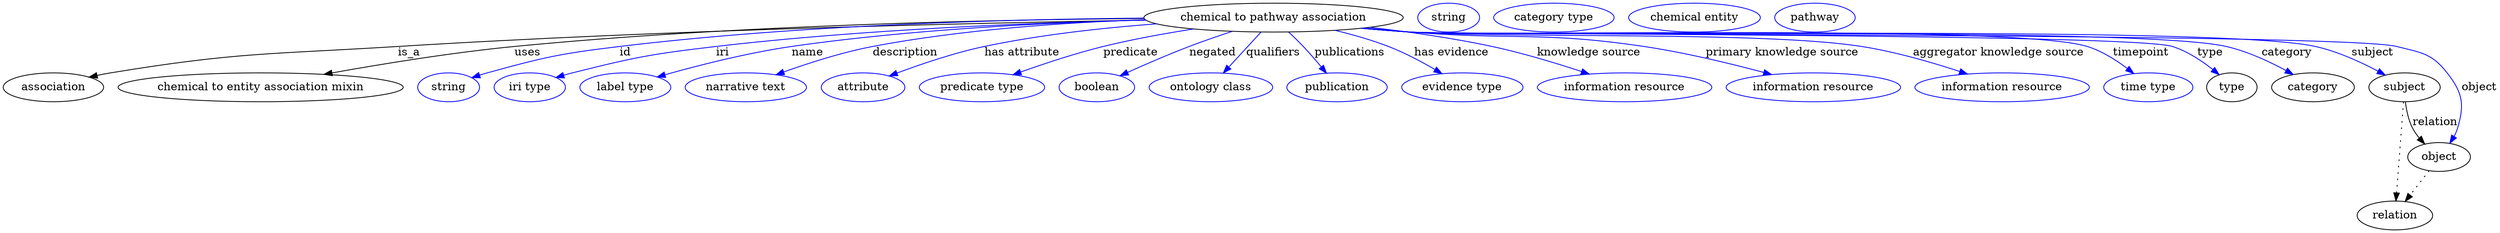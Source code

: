 digraph {
	graph [bb="0,0,3102.4,283"];
	node [label="\N"];
	"chemical to pathway association"	[height=0.5,
		label="chemical to pathway association",
		pos="1579.4,265",
		width=4.4774];
	association	[height=0.5,
		pos="62.394,178",
		width=1.7332];
	"chemical to pathway association" -> association	[label=is_a,
		lp="505.39,221.5",
		pos="e,107.14,190.59 1420.2,261.87 1208.1,258.35 821.25,249.53 491.39,229 332.36,219.1 291.65,221.7 134.39,196 128.71,195.07 122.81,193.95 \
116.94,192.72"];
	"chemical to entity association mixin"	[height=0.5,
		pos="320.39,178",
		width=4.9287];
	"chemical to pathway association" -> "chemical to entity association mixin"	[label=uses,
		lp="652.89,221.5",
		pos="e,399.28,194.17 1418.4,263.88 1230.4,262.39 910.13,255.64 636.39,229 559.26,221.49 472.33,207.32 409.2,195.97"];
	id	[color=blue,
		height=0.5,
		label=string,
		pos="554.39,178",
		width=1.0652];
	"chemical to pathway association" -> id	[color=blue,
		label=id,
		lp="774.39,221.5",
		pos="e,583.37,190.01 1418.2,264.36 1253.9,263.01 992.05,256.14 767.39,229 693.15,220.03 674.49,215.87 602.39,196 599.28,195.14 596.08,\
194.18 592.88,193.17",
		style=solid];
	iri	[color=blue,
		height=0.5,
		label="iri type",
		pos="655.39,178",
		width=1.2277];
	"chemical to pathway association" -> iri	[color=blue,
		label=iri,
		lp="894.39,221.5",
		pos="e,688,190.18 1420.3,261.96 1279.5,258.73 1068.7,250.41 886.39,229 806.48,219.62 786.41,215.66 708.39,196 704.96,195.14 701.43,194.17 \
697.89,193.15",
		style=solid];
	name	[color=blue,
		height=0.5,
		label="label type",
		pos="774.39,178",
		width=1.5707];
	"chemical to pathway association" -> name	[color=blue,
		label=name,
		lp="1000.4,221.5",
		pos="e,813.84,190.9 1420,262.18 1298.9,258.99 1128.4,250.61 980.39,229 926.06,221.07 865.09,205.4 823.67,193.71",
		style=solid];
	description	[color=blue,
		height=0.5,
		label="narrative text",
		pos="924.39,178",
		width=2.0943];
	"chemical to pathway association" -> description	[color=blue,
		label=description,
		lp="1121.9,221.5",
		pos="e,961.81,193.7 1419.7,262.42 1321.4,259.07 1193.2,250.42 1081.4,229 1043.6,221.77 1002.2,208.34 971.42,197.22",
		style=solid];
	"has attribute"	[color=blue,
		height=0.5,
		label=attribute,
		pos="1069.4,178",
		width=1.4443];
	"chemical to pathway association" -> "has attribute"	[color=blue,
		label="has attribute",
		lp="1267.4,221.5",
		pos="e,1102.1,192.18 1433.7,257.18 1368,252.22 1289.8,243.68 1220.4,229 1182.9,221.07 1141.7,207.04 1111.8,195.85",
		style=solid];
	predicate	[color=blue,
		height=0.5,
		label="predicate type",
		pos="1217.4,178",
		width=2.1665];
	"chemical to pathway association" -> predicate	[color=blue,
		label=predicate,
		lp="1402.4,221.5",
		pos="e,1256.3,193.75 1480.3,250.81 1444.7,245.23 1404.5,237.92 1368.4,229 1333.6,220.41 1295.3,207.67 1265.9,197.2",
		style=solid];
	negated	[color=blue,
		height=0.5,
		label=boolean,
		pos="1360.4,178",
		width=1.2999];
	"chemical to pathway association" -> negated	[color=blue,
		label=negated,
		lp="1503.4,221.5",
		pos="e,1389.1,192.48 1528.1,247.93 1510.9,242.28 1491.7,235.66 1474.4,229 1448.7,219.12 1420.4,206.72 1398.5,196.74",
		style=solid];
	qualifiers	[color=blue,
		height=0.5,
		label="ontology class",
		pos="1501.4,178",
		width=2.1304];
	"chemical to pathway association" -> qualifiers	[color=blue,
		label=qualifiers,
		lp="1578.9,221.5",
		pos="e,1516.9,195.89 1563.6,246.8 1552.2,234.39 1536.7,217.46 1524,203.62",
		style=solid];
	publications	[color=blue,
		height=0.5,
		label=publication,
		pos="1658.4,178",
		width=1.7332];
	"chemical to pathway association" -> publications	[color=blue,
		label=publications,
		lp="1674.4,221.5",
		pos="e,1645.2,195.62 1598.2,246.96 1604.2,241.37 1610.7,235.05 1616.4,229 1624,220.96 1631.9,211.79 1638.8,203.52",
		style=solid];
	"has evidence"	[color=blue,
		height=0.5,
		label="evidence type",
		pos="1814.4,178",
		width=2.0943];
	"chemical to pathway association" -> "has evidence"	[color=blue,
		label="has evidence",
		lp="1800.9,221.5",
		pos="e,1789.1,195.08 1655.8,249.13 1677.7,243.86 1701.3,237.16 1722.4,229 1742.3,221.31 1763.3,210.17 1780.1,200.36",
		style=solid];
	"knowledge source"	[color=blue,
		height=0.5,
		label="information resource",
		pos="2016.4,178",
		width=3.015];
	"chemical to pathway association" -> "knowledge source"	[color=blue,
		label="knowledge source",
		lp="1971.9,221.5",
		pos="e,1972.4,194.5 1699.3,252.92 1746.9,247.39 1802,239.58 1851.4,229 1889.2,220.9 1930.8,208.25 1962.8,197.7",
		style=solid];
	"primary knowledge source"	[color=blue,
		height=0.5,
		label="information resource",
		pos="2251.4,178",
		width=3.015];
	"chemical to pathway association" -> "primary knowledge source"	[color=blue,
		label="primary knowledge source",
		lp="2212.4,221.5",
		pos="e,2199.4,193.94 1692.5,252.16 1711.8,250.31 1731.7,248.51 1750.4,247 1879.1,236.61 1912.7,247.96 2040.4,229 2091.2,221.45 2147.9,\
207.73 2189.7,196.57",
		style=solid];
	"aggregator knowledge source"	[color=blue,
		height=0.5,
		label="information resource",
		pos="2486.4,178",
		width=3.015];
	"chemical to pathway association" -> "aggregator knowledge source"	[color=blue,
		label="aggregator knowledge source",
		lp="2481.9,221.5",
		pos="e,2443.2,194.57 1690.1,251.9 1710.2,250.02 1730.9,248.28 1750.4,247 1874.9,238.83 2188.2,248.28 2311.4,229 2353.2,222.47 2399.1,\
209.1 2433.4,197.84",
		style=solid];
	timepoint	[color=blue,
		height=0.5,
		label="time type",
		pos="2668.4,178",
		width=1.5346];
	"chemical to pathway association" -> timepoint	[color=blue,
		label=timepoint,
		lp="2659.4,221.5",
		pos="e,2650.3,195.21 1689.2,251.81 1709.5,249.92 1730.6,248.19 1750.4,247 1843.8,241.37 2503,256.8 2592.4,229 2610.5,223.37 2628.3,212.02 \
2642.2,201.55",
		style=solid];
	type	[height=0.5,
		pos="2772.4,178",
		width=0.86659];
	"chemical to pathway association" -> type	[color=blue,
		label=type,
		lp="2745.4,221.5",
		pos="e,2756.5,193.77 1689.2,251.77 1709.5,249.88 1730.6,248.17 1750.4,247 1803,243.89 2648.2,244.9 2698.4,229 2716.9,223.15 2735,211.08 \
2748.6,200.27",
		style=solid];
	category	[height=0.5,
		pos="2873.4,178",
		width=1.4263];
	"chemical to pathway association" -> category	[color=blue,
		label=category,
		lp="2840.9,221.5",
		pos="e,2848.7,194.05 1689.2,251.75 1709.5,249.86 1730.6,248.16 1750.4,247 1863,240.42 2655.5,254.24 2765.4,229 2791.6,222.99 2819,210.17 \
2839.7,199.03",
		style=solid];
	subject	[height=0.5,
		pos="2987.4,178",
		width=1.2277];
	"chemical to pathway association" -> subject	[color=blue,
		label=subject,
		lp="2947.4,221.5",
		pos="e,2963.3,193.35 1688.8,251.76 1709.2,249.86 1730.4,248.15 1750.4,247 1875.3,239.8 2754.3,256.26 2876.4,229 2903.9,222.86 2932.8,\
209.56 2954.3,198.22",
		style=solid];
	object	[height=0.5,
		pos="3030.4,91",
		width=1.0832];
	"chemical to pathway association" -> object	[color=blue,
		label=object,
		lp="3080.4,178",
		pos="e,3043.8,108.09 1688.8,251.74 1709.2,249.84 1730.4,248.14 1750.4,247 1818.5,243.12 2911.3,245.77 2977.4,229 3008,221.22 3021,220.93 \
3040.4,196 3059.6,171.39 3062.3,156.9 3053.4,127 3052.4,123.55 3050.9,120.13 3049.1,116.85",
		style=solid];
	association_type	[color=blue,
		height=0.5,
		label=string,
		pos="1797.4,265",
		width=1.0652];
	association_category	[color=blue,
		height=0.5,
		label="category type",
		pos="1928.4,265",
		width=2.0762];
	subject -> object	[label=relation,
		lp="3025.4,134.5",
		pos="e,3012.5,107.23 2988.5,159.55 2989.7,149.57 2992.2,137.07 2997.4,127 2999.6,122.68 3002.5,118.52 3005.7,114.66"];
	relation	[height=0.5,
		pos="2975.4,18",
		width=1.2999];
	subject -> relation	[pos="e,2976.7,36.188 2986.1,159.79 2984,132.48 2980,78.994 2977.5,46.38",
		style=dotted];
	"chemical to pathway association_subject"	[color=blue,
		height=0.5,
		label="chemical entity",
		pos="2103.4,265",
		width=2.2748];
	object -> relation	[pos="e,2988.2,35.54 3017.9,73.889 3011,64.939 3002.2,53.617 2994.4,43.584",
		style=dotted];
	"chemical to pathway association_object"	[color=blue,
		height=0.5,
		label=pathway,
		pos="2253.4,265",
		width=1.3902];
}
